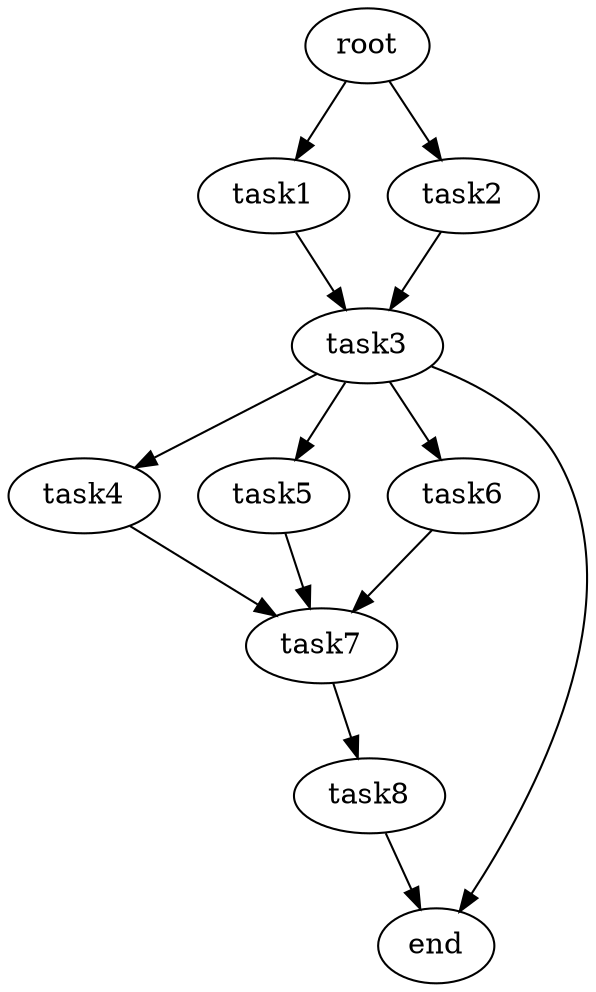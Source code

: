 digraph G {
  root [size="0"];
  task1 [size="2e9"];
  task2 [size="5e9"];
  task3 [size="2e9"];
  task4 [size="5e8"];
  task5 [size="1e10"];
  task6 [size="6e9"];
  task7 [size="3e9"];
  task8 [size="7e9"];
  end [size="0"];

  root -> task1 [size="2e6"];
  root -> task2 [size="1e6"];
  task1 -> task3   [size="5e6"];
  task2 -> task3   [size="5e6"];
  task3 -> task4   [size="5e6"];
  task3 -> task5   [size="5e6"];
  task3 -> task6   [size="5e6"];
  task4 -> task7   [size="3e6"];
  task5 -> task7   [size="3e6"];
  task6 -> task7   [size="3e6"];
  task7 -> task8   [size="3e6"];
  task8 -> end   [size="1e6"];
  task3 -> end  [size="1e6"];
}